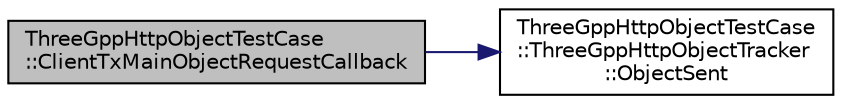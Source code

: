 digraph "ThreeGppHttpObjectTestCase::ClientTxMainObjectRequestCallback"
{
 // LATEX_PDF_SIZE
  edge [fontname="Helvetica",fontsize="10",labelfontname="Helvetica",labelfontsize="10"];
  node [fontname="Helvetica",fontsize="10",shape=record];
  rankdir="LR";
  Node1 [label="ThreeGppHttpObjectTestCase\l::ClientTxMainObjectRequestCallback",height=0.2,width=0.4,color="black", fillcolor="grey75", style="filled", fontcolor="black",tooltip="Connected with TxMainObjectRequest trace source of the client."];
  Node1 -> Node2 [color="midnightblue",fontsize="10",style="solid",fontname="Helvetica"];
  Node2 [label="ThreeGppHttpObjectTestCase\l::ThreeGppHttpObjectTracker\l::ObjectSent",height=0.2,width=0.4,color="black", fillcolor="white", style="filled",URL="$class_three_gpp_http_object_test_case_1_1_three_gpp_http_object_tracker.html#a5b56a6714058d30356a947cbf86a1bf4",tooltip="Shall be invoked when a whole object has been transmitted."];
}
